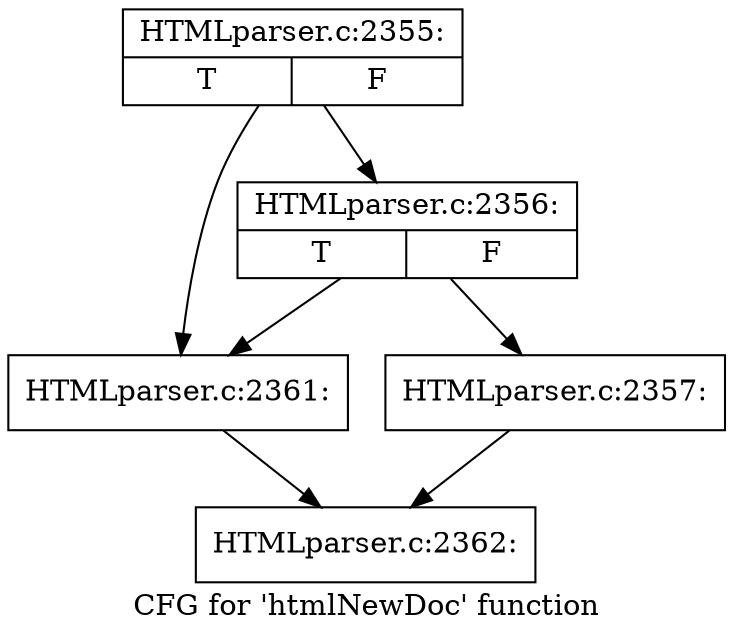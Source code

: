 digraph "CFG for 'htmlNewDoc' function" {
	label="CFG for 'htmlNewDoc' function";

	Node0x5630c5bfa210 [shape=record,label="{HTMLparser.c:2355:|{<s0>T|<s1>F}}"];
	Node0x5630c5bfa210 -> Node0x5630c5c0c4f0;
	Node0x5630c5bfa210 -> Node0x5630c5c0c4a0;
	Node0x5630c5c0c4f0 [shape=record,label="{HTMLparser.c:2356:|{<s0>T|<s1>F}}"];
	Node0x5630c5c0c4f0 -> Node0x5630c5c0c450;
	Node0x5630c5c0c4f0 -> Node0x5630c5c0c4a0;
	Node0x5630c5c0c450 [shape=record,label="{HTMLparser.c:2357:}"];
	Node0x5630c5c0c450 -> Node0x5630c5c0ba20;
	Node0x5630c5c0c4a0 [shape=record,label="{HTMLparser.c:2361:}"];
	Node0x5630c5c0c4a0 -> Node0x5630c5c0ba20;
	Node0x5630c5c0ba20 [shape=record,label="{HTMLparser.c:2362:}"];
}

